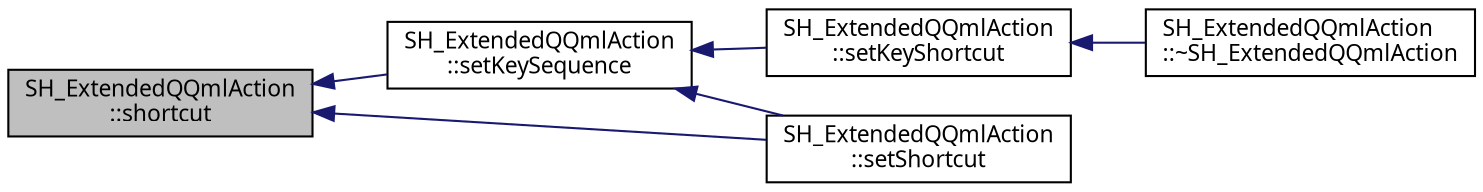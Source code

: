 digraph "SH_ExtendedQQmlAction::shortcut"
{
 // INTERACTIVE_SVG=YES
  bgcolor="transparent";
  edge [fontname="Verdana",fontsize="11",labelfontname="Verdana",labelfontsize="11"];
  node [fontname="Verdana",fontsize="11",shape=record];
  rankdir="LR";
  Node1 [label="SH_ExtendedQQmlAction\l::shortcut",height=0.2,width=0.4,color="black", fillcolor="grey75", style="filled" fontcolor="black"];
  Node1 -> Node2 [dir="back",color="midnightblue",fontsize="11",style="solid"];
  Node2 [label="SH_ExtendedQQmlAction\l::setKeySequence",height=0.2,width=0.4,color="black",URL="$classSH__ExtendedQQmlAction.html#a33a3ff960a56b08d97afd9ed5351cf68"];
  Node2 -> Node3 [dir="back",color="midnightblue",fontsize="11",style="solid"];
  Node3 [label="SH_ExtendedQQmlAction\l::setKeyShortcut",height=0.2,width=0.4,color="black",URL="$classSH__ExtendedQQmlAction.html#a009073e1d5001219d34c0cd22a9e9a09"];
  Node3 -> Node4 [dir="back",color="midnightblue",fontsize="11",style="solid"];
  Node4 [label="SH_ExtendedQQmlAction\l::~SH_ExtendedQQmlAction",height=0.2,width=0.4,color="black",URL="$classSH__ExtendedQQmlAction.html#a03c5eae20747d7a8b444c7939d2ab262"];
  Node2 -> Node5 [dir="back",color="midnightblue",fontsize="11",style="solid"];
  Node5 [label="SH_ExtendedQQmlAction\l::setShortcut",height=0.2,width=0.4,color="black",URL="$classSH__ExtendedQQmlAction.html#a2153c886f7663d5a714c354a05c8b855"];
  Node1 -> Node5 [dir="back",color="midnightblue",fontsize="11",style="solid"];
}
